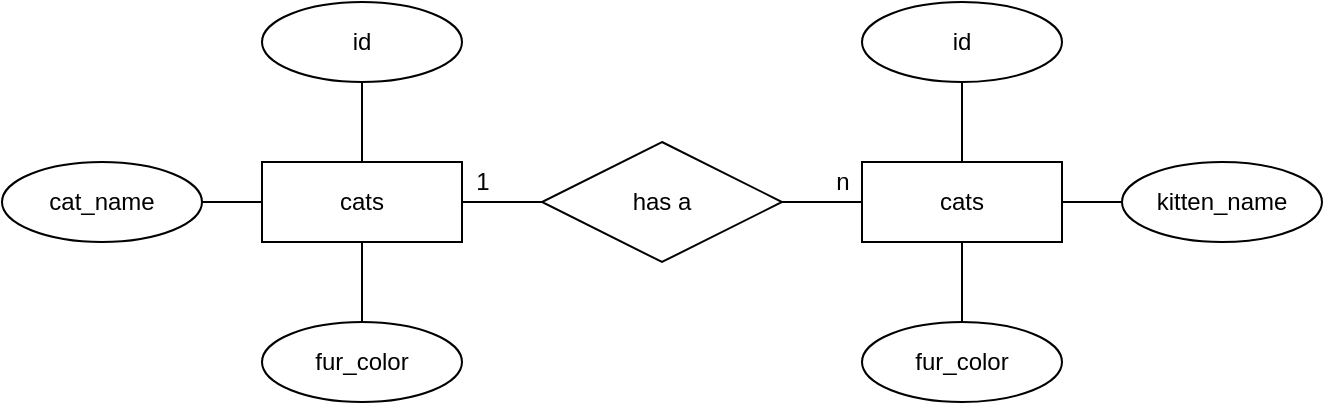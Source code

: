 <mxfile version="14.6.13" type="device"><diagram id="BG7RkjUrrgL0jvi32KlK" name="Seite-1"><mxGraphModel dx="351" dy="676" grid="1" gridSize="10" guides="1" tooltips="1" connect="1" arrows="1" fold="1" page="1" pageScale="1" pageWidth="827" pageHeight="1169" math="0" shadow="0"><root><mxCell id="0"/><mxCell id="1" parent="0"/><mxCell id="DBoJZQ1C9Vu7DWGuq88w-1" value="cats" style="whiteSpace=wrap;html=1;align=center;" vertex="1" parent="1"><mxGeometry x="1000" y="160" width="100" height="40" as="geometry"/></mxCell><mxCell id="DBoJZQ1C9Vu7DWGuq88w-20" value="" style="edgeStyle=orthogonalEdgeStyle;rounded=0;orthogonalLoop=1;jettySize=auto;html=1;endArrow=none;endFill=0;" edge="1" parent="1" source="DBoJZQ1C9Vu7DWGuq88w-17" target="DBoJZQ1C9Vu7DWGuq88w-1"><mxGeometry relative="1" as="geometry"/></mxCell><mxCell id="DBoJZQ1C9Vu7DWGuq88w-17" value="id" style="ellipse;whiteSpace=wrap;html=1;align=center;" vertex="1" parent="1"><mxGeometry x="1000" y="80" width="100" height="40" as="geometry"/></mxCell><mxCell id="DBoJZQ1C9Vu7DWGuq88w-21" value="" style="edgeStyle=orthogonalEdgeStyle;rounded=0;orthogonalLoop=1;jettySize=auto;html=1;endArrow=none;endFill=0;" edge="1" parent="1" source="DBoJZQ1C9Vu7DWGuq88w-18" target="DBoJZQ1C9Vu7DWGuq88w-1"><mxGeometry relative="1" as="geometry"/></mxCell><mxCell id="DBoJZQ1C9Vu7DWGuq88w-18" value="cat_name" style="ellipse;whiteSpace=wrap;html=1;align=center;" vertex="1" parent="1"><mxGeometry x="870" y="160" width="100" height="40" as="geometry"/></mxCell><mxCell id="DBoJZQ1C9Vu7DWGuq88w-22" value="" style="edgeStyle=orthogonalEdgeStyle;rounded=0;orthogonalLoop=1;jettySize=auto;html=1;endArrow=none;endFill=0;" edge="1" parent="1" source="DBoJZQ1C9Vu7DWGuq88w-19" target="DBoJZQ1C9Vu7DWGuq88w-1"><mxGeometry relative="1" as="geometry"/></mxCell><mxCell id="DBoJZQ1C9Vu7DWGuq88w-19" value="fur_color" style="ellipse;whiteSpace=wrap;html=1;align=center;" vertex="1" parent="1"><mxGeometry x="1000" y="240" width="100" height="40" as="geometry"/></mxCell><mxCell id="DBoJZQ1C9Vu7DWGuq88w-23" value="cats" style="whiteSpace=wrap;html=1;align=center;" vertex="1" parent="1"><mxGeometry x="1300" y="160" width="100" height="40" as="geometry"/></mxCell><mxCell id="DBoJZQ1C9Vu7DWGuq88w-24" value="" style="edgeStyle=orthogonalEdgeStyle;rounded=0;orthogonalLoop=1;jettySize=auto;html=1;endArrow=none;endFill=0;" edge="1" source="DBoJZQ1C9Vu7DWGuq88w-25" target="DBoJZQ1C9Vu7DWGuq88w-23" parent="1"><mxGeometry relative="1" as="geometry"/></mxCell><mxCell id="DBoJZQ1C9Vu7DWGuq88w-25" value="id" style="ellipse;whiteSpace=wrap;html=1;align=center;" vertex="1" parent="1"><mxGeometry x="1300" y="80" width="100" height="40" as="geometry"/></mxCell><mxCell id="DBoJZQ1C9Vu7DWGuq88w-26" value="" style="edgeStyle=orthogonalEdgeStyle;rounded=0;orthogonalLoop=1;jettySize=auto;html=1;endArrow=none;endFill=0;" edge="1" source="DBoJZQ1C9Vu7DWGuq88w-27" target="DBoJZQ1C9Vu7DWGuq88w-23" parent="1"><mxGeometry relative="1" as="geometry"/></mxCell><mxCell id="DBoJZQ1C9Vu7DWGuq88w-27" value="kitten_name" style="ellipse;whiteSpace=wrap;html=1;align=center;" vertex="1" parent="1"><mxGeometry x="1430" y="160" width="100" height="40" as="geometry"/></mxCell><mxCell id="DBoJZQ1C9Vu7DWGuq88w-28" value="" style="edgeStyle=orthogonalEdgeStyle;rounded=0;orthogonalLoop=1;jettySize=auto;html=1;endArrow=none;endFill=0;" edge="1" source="DBoJZQ1C9Vu7DWGuq88w-29" target="DBoJZQ1C9Vu7DWGuq88w-23" parent="1"><mxGeometry relative="1" as="geometry"/></mxCell><mxCell id="DBoJZQ1C9Vu7DWGuq88w-29" value="fur_color" style="ellipse;whiteSpace=wrap;html=1;align=center;" vertex="1" parent="1"><mxGeometry x="1300" y="240" width="100" height="40" as="geometry"/></mxCell><mxCell id="DBoJZQ1C9Vu7DWGuq88w-31" value="" style="edgeStyle=orthogonalEdgeStyle;rounded=0;orthogonalLoop=1;jettySize=auto;html=1;endArrow=none;endFill=0;" edge="1" parent="1" source="DBoJZQ1C9Vu7DWGuq88w-30" target="DBoJZQ1C9Vu7DWGuq88w-23"><mxGeometry relative="1" as="geometry"/></mxCell><mxCell id="DBoJZQ1C9Vu7DWGuq88w-32" value="" style="edgeStyle=orthogonalEdgeStyle;rounded=0;orthogonalLoop=1;jettySize=auto;html=1;endArrow=none;endFill=0;" edge="1" parent="1" source="DBoJZQ1C9Vu7DWGuq88w-30" target="DBoJZQ1C9Vu7DWGuq88w-1"><mxGeometry relative="1" as="geometry"/></mxCell><mxCell id="DBoJZQ1C9Vu7DWGuq88w-30" value="has a" style="shape=rhombus;perimeter=rhombusPerimeter;whiteSpace=wrap;html=1;align=center;" vertex="1" parent="1"><mxGeometry x="1140" y="150" width="120" height="60" as="geometry"/></mxCell><mxCell id="DBoJZQ1C9Vu7DWGuq88w-33" value="1" style="text;html=1;align=center;verticalAlign=middle;resizable=0;points=[];autosize=1;strokeColor=none;" vertex="1" parent="1"><mxGeometry x="1100" y="160" width="20" height="20" as="geometry"/></mxCell><mxCell id="DBoJZQ1C9Vu7DWGuq88w-34" value="n" style="text;html=1;align=center;verticalAlign=middle;resizable=0;points=[];autosize=1;strokeColor=none;" vertex="1" parent="1"><mxGeometry x="1280" y="160" width="20" height="20" as="geometry"/></mxCell></root></mxGraphModel></diagram></mxfile>